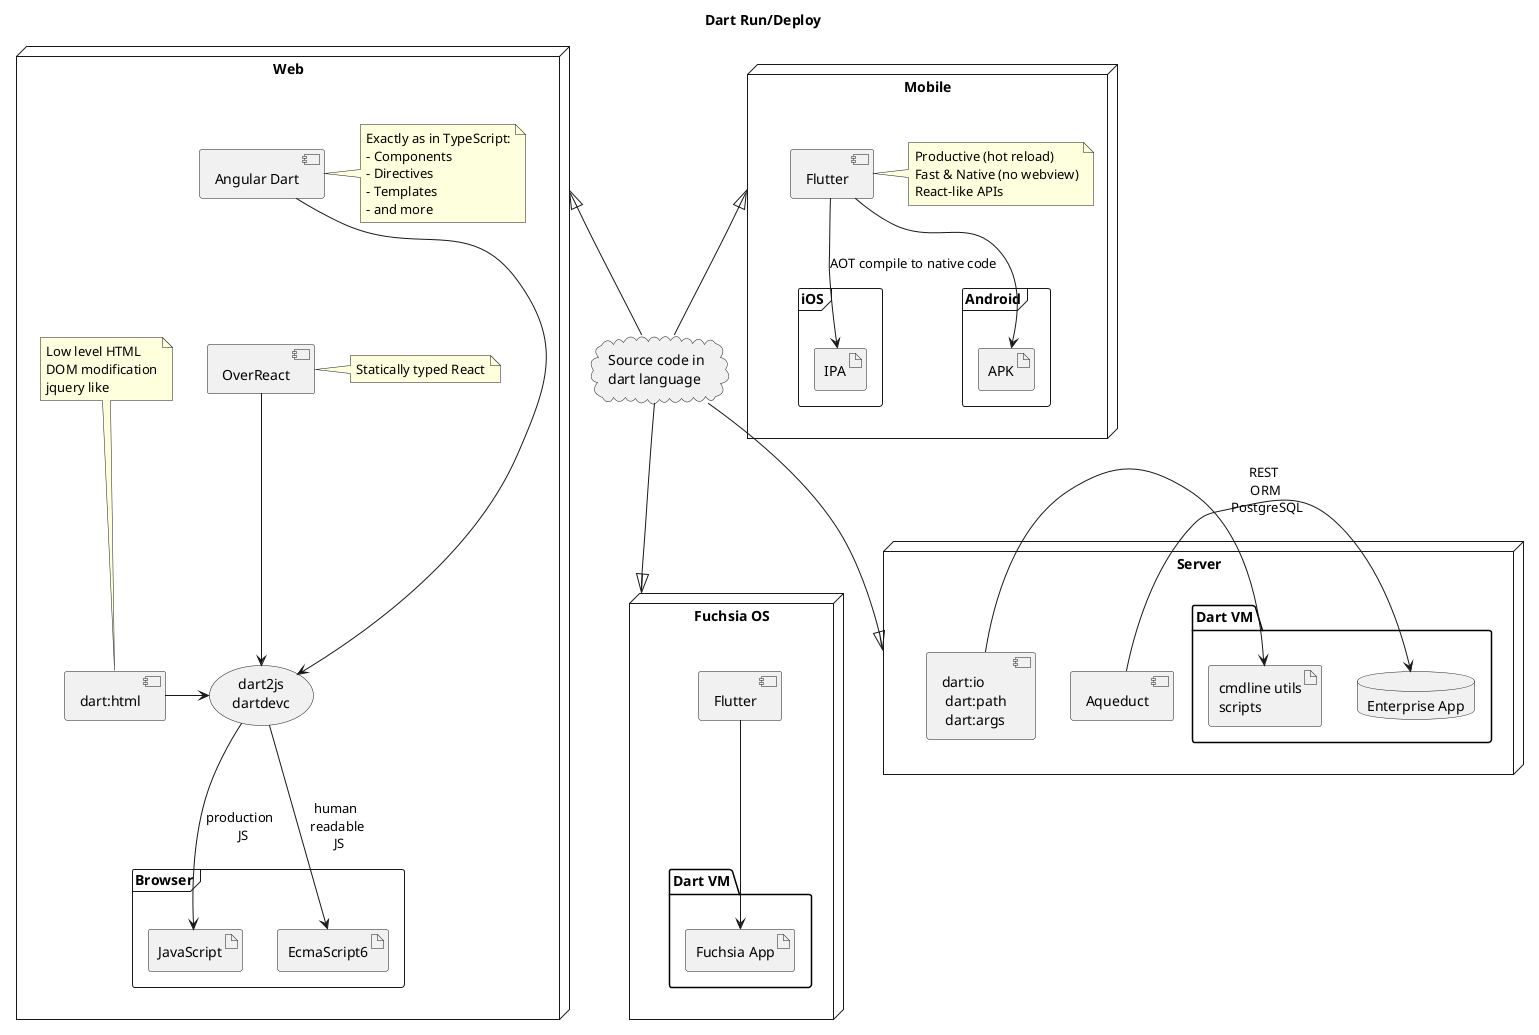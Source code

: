 @startuml

title Dart Run/Deploy

cloud "Source code in \ndart language" as source

node "Web" as web {

    usecase dart2js [
        dart2js
        dartdevc
    ]

    [Angular Dart] as angular [[https://webdev.dartlang.org/angular]]
    note right of angular
        Exactly as in TypeScript:
        - Components
        - Directives
        - Templates
        - and more
    end note
    [angular] ---> dart2js

    [OverReact] as overReact [[https://pub.dartlang.org/packages/over_react]]
    note right of overReact: Statically typed React
    overReact --> dart2js

    [dart:html] as dartHtml [[https://webdev.dartlang.org/guides/web-programming#low-level-html]]
    note top of dartHtml
        Low level HTML
        DOM modification
        jquery like
    end note

    dartHtml -> dart2js

    frame Browser {
        artifact JavaScript
        artifact EcmaScript6
    }

    dart2js --> JavaScript: production \n JS
    dart2js --> EcmaScript6: human \n readable \n JS
}

node "Mobile" as mobile {
    [Flutter] as flutter [[https://flutter.io]]
    note right of flutter
        Productive (hot reload)
        Fast & Native (no webview)
        React-like APIs
    end note

    frame iOS {
        artifact IPA
    }

    frame Android {
        artifact APK
    }

    flutter --> IPA: AOT compile to native code
    flutter --> APK
}

node "Fuchsia OS" as fuchsia [[https://fuchsia.googlesource.com/docs/+/master/book.md]] {
    [Flutter] as fuchsiaFlutter

    package "Dart VM" as fuchsiaVM {
        artifact fuchsiaApp [
            Fuchsia App
        ]
    }

    fuchsiaFlutter --> fuchsiaApp

}

node "Server" as server {
    [Aqueduct] as aqueduct [[https://aqueduct.io/]]
    [dart:io \n dart:path \n dart:args] as cmdlinePackages [[https://www.dartlang.org/tutorials/dart-vm/cmdline]]

    package "Dart VM" {
        artifact cmdline [
            cmdline utils
            scripts
        ]
        database "Enterprise App" as enterprise
    }

    aqueduct -> enterprise: REST \n ORM \n PostgreSQL
    cmdlinePackages -> cmdline
}


source -up-|> mobile
source -up-|> web
source -down-|> fuchsia
source -down-|> server

@enduml